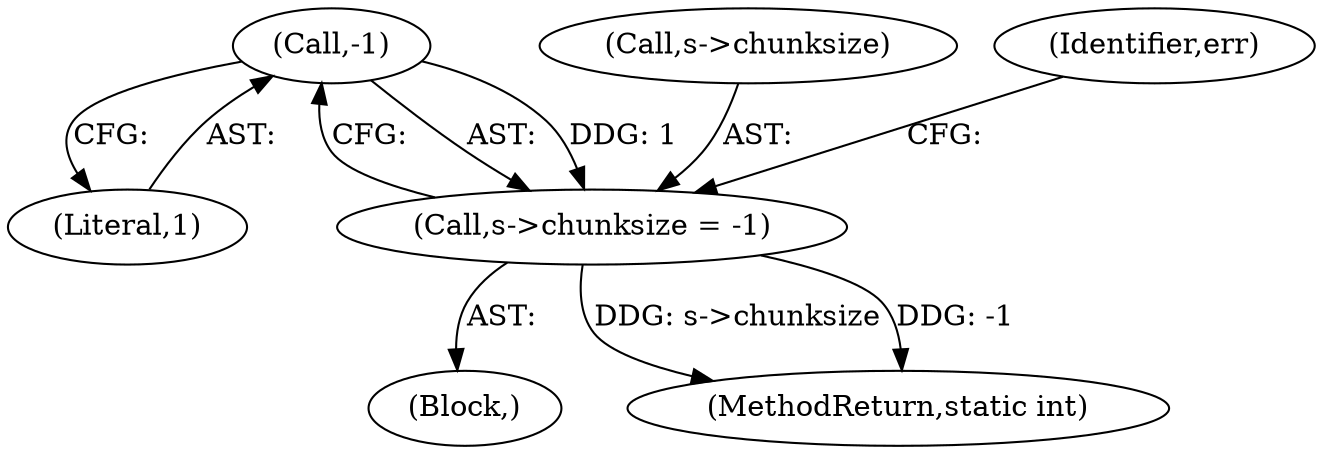 digraph "1_FFmpeg_2a05c8f813de6f2278827734bf8102291e7484aa_3@del" {
"1000120" [label="(Call,-1)"];
"1000116" [label="(Call,s->chunksize = -1)"];
"1000117" [label="(Call,s->chunksize)"];
"1000104" [label="(Block,)"];
"1000202" [label="(MethodReturn,static int)"];
"1000120" [label="(Call,-1)"];
"1000121" [label="(Literal,1)"];
"1000127" [label="(Identifier,err)"];
"1000116" [label="(Call,s->chunksize = -1)"];
"1000120" -> "1000116"  [label="AST: "];
"1000120" -> "1000121"  [label="CFG: "];
"1000121" -> "1000120"  [label="AST: "];
"1000116" -> "1000120"  [label="CFG: "];
"1000120" -> "1000116"  [label="DDG: 1"];
"1000116" -> "1000104"  [label="AST: "];
"1000117" -> "1000116"  [label="AST: "];
"1000127" -> "1000116"  [label="CFG: "];
"1000116" -> "1000202"  [label="DDG: s->chunksize"];
"1000116" -> "1000202"  [label="DDG: -1"];
}
